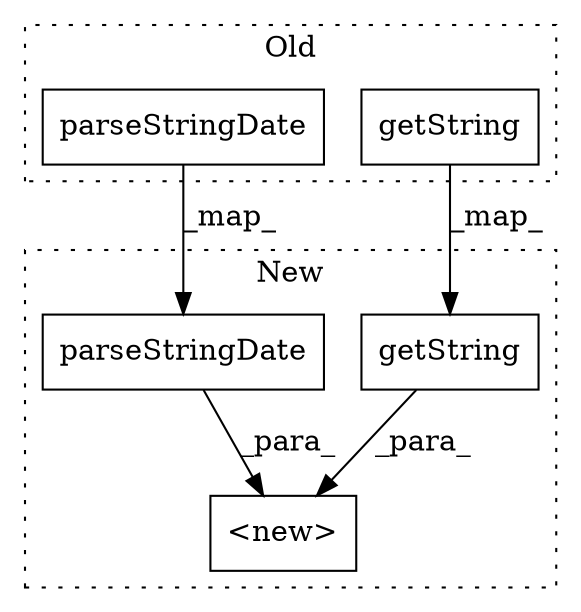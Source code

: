 digraph G {
subgraph cluster0 {
1 [label="parseStringDate" a="32" s="10557,10613" l="16,1" shape="box"];
5 [label="getString" a="32" s="10888,10912" l="10,1" shape="box"];
label = "Old";
style="dotted";
}
subgraph cluster1 {
2 [label="parseStringDate" a="32" s="10665,10721" l="16,1" shape="box"];
3 [label="<new>" a="14" s="10603,10722" l="22,1" shape="box"];
4 [label="getString" a="32" s="10628,10652" l="10,1" shape="box"];
label = "New";
style="dotted";
}
1 -> 2 [label="_map_"];
2 -> 3 [label="_para_"];
4 -> 3 [label="_para_"];
5 -> 4 [label="_map_"];
}